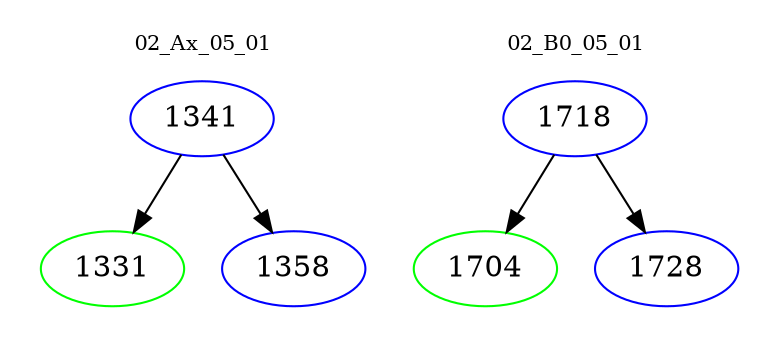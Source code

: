 digraph{
subgraph cluster_0 {
color = white
label = "02_Ax_05_01";
fontsize=10;
T0_1341 [label="1341", color="blue"]
T0_1341 -> T0_1331 [color="black"]
T0_1331 [label="1331", color="green"]
T0_1341 -> T0_1358 [color="black"]
T0_1358 [label="1358", color="blue"]
}
subgraph cluster_1 {
color = white
label = "02_B0_05_01";
fontsize=10;
T1_1718 [label="1718", color="blue"]
T1_1718 -> T1_1704 [color="black"]
T1_1704 [label="1704", color="green"]
T1_1718 -> T1_1728 [color="black"]
T1_1728 [label="1728", color="blue"]
}
}

